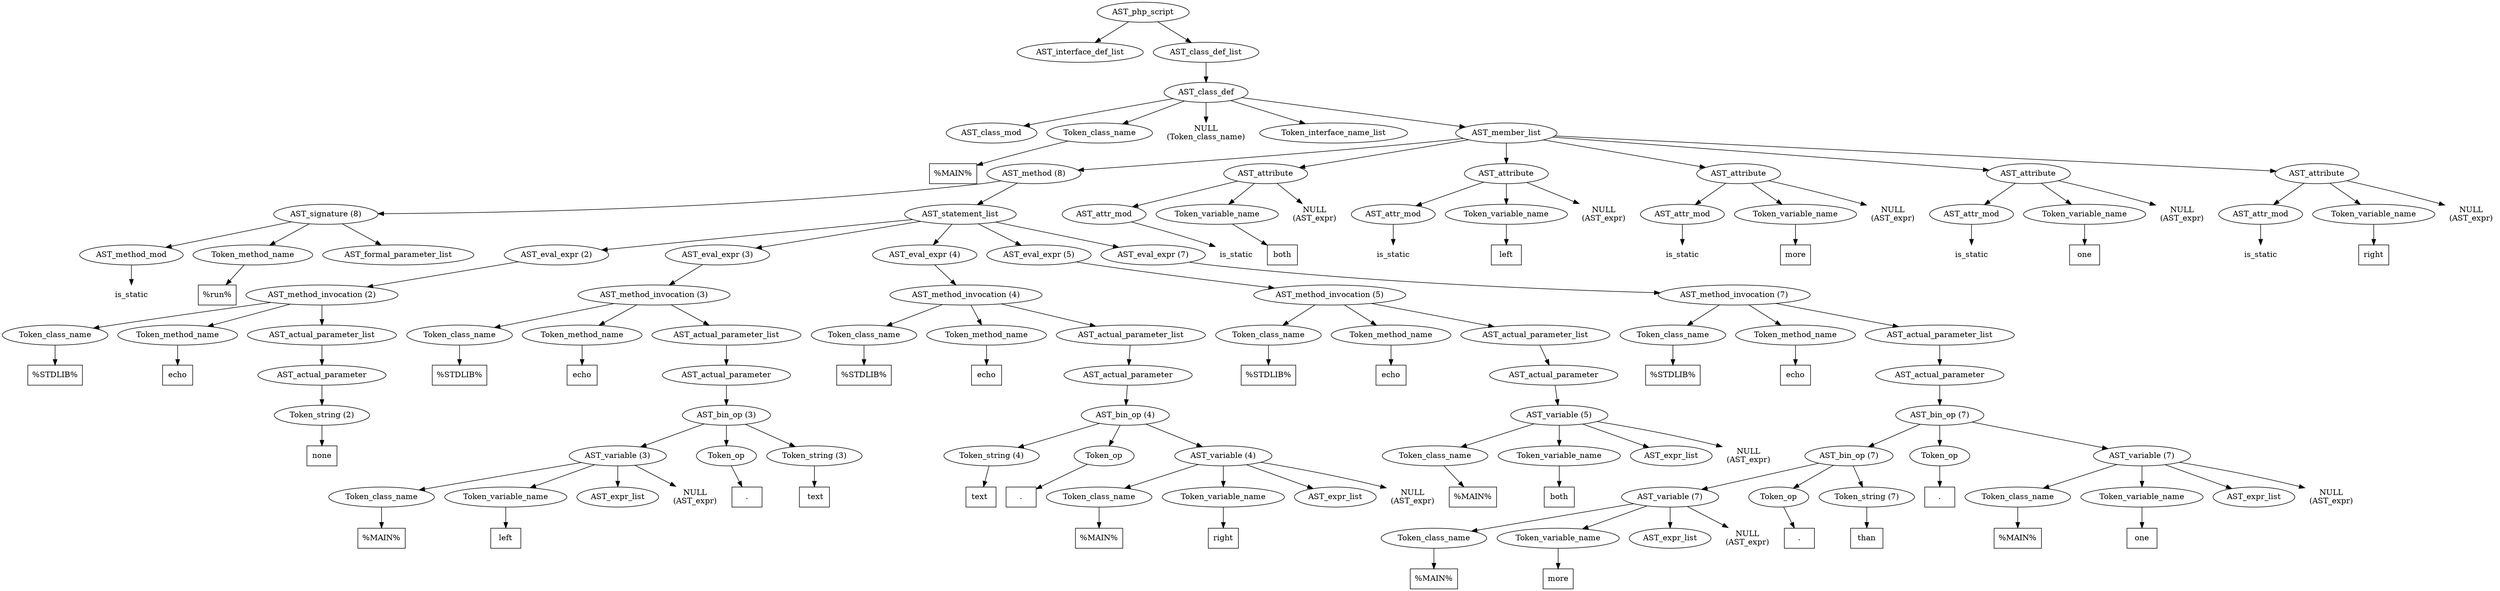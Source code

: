 /*
 * AST in dot format generated by phc -- the PHP compiler
 */

digraph AST {
node_0 [label="AST_php_script"];
node_1 [label="AST_interface_def_list"];
node_2 [label="AST_class_def_list"];
node_3 [label="AST_class_def"];
node_4 [label="AST_class_mod"];
node_5 [label="Token_class_name"];
node_6 [label="%MAIN%", shape=box]
node_5 -> node_6;
node_7 [label="NULL\n(Token_class_name)", shape=plaintext]
node_8 [label="Token_interface_name_list"];
node_9 [label="AST_member_list"];
node_10 [label="AST_method (8)"];
node_11 [label="AST_signature (8)"];
node_12 [label="AST_method_mod"];
node_13 [label="is_static", shape=plaintext]
node_12 -> node_13;
node_14 [label="Token_method_name"];
node_15 [label="%run%", shape=box]
node_14 -> node_15;
node_16 [label="AST_formal_parameter_list"];
node_11 -> node_16;
node_11 -> node_14;
node_11 -> node_12;
node_17 [label="AST_statement_list"];
node_18 [label="AST_eval_expr (2)"];
node_19 [label="AST_method_invocation (2)"];
node_20 [label="Token_class_name"];
node_21 [label="%STDLIB%", shape=box]
node_20 -> node_21;
node_22 [label="Token_method_name"];
node_23 [label="echo", shape=box]
node_22 -> node_23;
node_24 [label="AST_actual_parameter_list"];
node_25 [label="AST_actual_parameter"];
node_26 [label="Token_string (2)"];
node_27 [label="none", shape=box]
node_26 -> node_27;
node_25 -> node_26;
node_24 -> node_25;
node_19 -> node_24;
node_19 -> node_22;
node_19 -> node_20;
node_18 -> node_19;
node_28 [label="AST_eval_expr (3)"];
node_29 [label="AST_method_invocation (3)"];
node_30 [label="Token_class_name"];
node_31 [label="%STDLIB%", shape=box]
node_30 -> node_31;
node_32 [label="Token_method_name"];
node_33 [label="echo", shape=box]
node_32 -> node_33;
node_34 [label="AST_actual_parameter_list"];
node_35 [label="AST_actual_parameter"];
node_36 [label="AST_bin_op (3)"];
node_37 [label="AST_variable (3)"];
node_38 [label="Token_class_name"];
node_39 [label="%MAIN%", shape=box]
node_38 -> node_39;
node_40 [label="Token_variable_name"];
node_41 [label="left", shape=box]
node_40 -> node_41;
node_42 [label="AST_expr_list"];
node_43 [label="NULL\n(AST_expr)", shape=plaintext]
node_37 -> node_43;
node_37 -> node_42;
node_37 -> node_40;
node_37 -> node_38;
node_44 [label="Token_op"];
node_45 [label=".", shape=box]
node_44 -> node_45;
node_46 [label="Token_string (3)"];
node_47 [label=" text", shape=box]
node_46 -> node_47;
node_36 -> node_46;
node_36 -> node_44;
node_36 -> node_37;
node_35 -> node_36;
node_34 -> node_35;
node_29 -> node_34;
node_29 -> node_32;
node_29 -> node_30;
node_28 -> node_29;
node_48 [label="AST_eval_expr (4)"];
node_49 [label="AST_method_invocation (4)"];
node_50 [label="Token_class_name"];
node_51 [label="%STDLIB%", shape=box]
node_50 -> node_51;
node_52 [label="Token_method_name"];
node_53 [label="echo", shape=box]
node_52 -> node_53;
node_54 [label="AST_actual_parameter_list"];
node_55 [label="AST_actual_parameter"];
node_56 [label="AST_bin_op (4)"];
node_57 [label="Token_string (4)"];
node_58 [label="text ", shape=box]
node_57 -> node_58;
node_59 [label="Token_op"];
node_60 [label=".", shape=box]
node_59 -> node_60;
node_61 [label="AST_variable (4)"];
node_62 [label="Token_class_name"];
node_63 [label="%MAIN%", shape=box]
node_62 -> node_63;
node_64 [label="Token_variable_name"];
node_65 [label="right", shape=box]
node_64 -> node_65;
node_66 [label="AST_expr_list"];
node_67 [label="NULL\n(AST_expr)", shape=plaintext]
node_61 -> node_67;
node_61 -> node_66;
node_61 -> node_64;
node_61 -> node_62;
node_56 -> node_61;
node_56 -> node_59;
node_56 -> node_57;
node_55 -> node_56;
node_54 -> node_55;
node_49 -> node_54;
node_49 -> node_52;
node_49 -> node_50;
node_48 -> node_49;
node_68 [label="AST_eval_expr (5)"];
node_69 [label="AST_method_invocation (5)"];
node_70 [label="Token_class_name"];
node_71 [label="%STDLIB%", shape=box]
node_70 -> node_71;
node_72 [label="Token_method_name"];
node_73 [label="echo", shape=box]
node_72 -> node_73;
node_74 [label="AST_actual_parameter_list"];
node_75 [label="AST_actual_parameter"];
node_76 [label="AST_variable (5)"];
node_77 [label="Token_class_name"];
node_78 [label="%MAIN%", shape=box]
node_77 -> node_78;
node_79 [label="Token_variable_name"];
node_80 [label="both", shape=box]
node_79 -> node_80;
node_81 [label="AST_expr_list"];
node_82 [label="NULL\n(AST_expr)", shape=plaintext]
node_76 -> node_82;
node_76 -> node_81;
node_76 -> node_79;
node_76 -> node_77;
node_75 -> node_76;
node_74 -> node_75;
node_69 -> node_74;
node_69 -> node_72;
node_69 -> node_70;
node_68 -> node_69;
node_83 [label="AST_eval_expr (7)"];
node_84 [label="AST_method_invocation (7)"];
node_85 [label="Token_class_name"];
node_86 [label="%STDLIB%", shape=box]
node_85 -> node_86;
node_87 [label="Token_method_name"];
node_88 [label="echo", shape=box]
node_87 -> node_88;
node_89 [label="AST_actual_parameter_list"];
node_90 [label="AST_actual_parameter"];
node_91 [label="AST_bin_op (7)"];
node_92 [label="AST_bin_op (7)"];
node_93 [label="AST_variable (7)"];
node_94 [label="Token_class_name"];
node_95 [label="%MAIN%", shape=box]
node_94 -> node_95;
node_96 [label="Token_variable_name"];
node_97 [label="more", shape=box]
node_96 -> node_97;
node_98 [label="AST_expr_list"];
node_99 [label="NULL\n(AST_expr)", shape=plaintext]
node_93 -> node_99;
node_93 -> node_98;
node_93 -> node_96;
node_93 -> node_94;
node_100 [label="Token_op"];
node_101 [label=".", shape=box]
node_100 -> node_101;
node_102 [label="Token_string (7)"];
node_103 [label=" than ", shape=box]
node_102 -> node_103;
node_92 -> node_102;
node_92 -> node_100;
node_92 -> node_93;
node_104 [label="Token_op"];
node_105 [label=".", shape=box]
node_104 -> node_105;
node_106 [label="AST_variable (7)"];
node_107 [label="Token_class_name"];
node_108 [label="%MAIN%", shape=box]
node_107 -> node_108;
node_109 [label="Token_variable_name"];
node_110 [label="one", shape=box]
node_109 -> node_110;
node_111 [label="AST_expr_list"];
node_112 [label="NULL\n(AST_expr)", shape=plaintext]
node_106 -> node_112;
node_106 -> node_111;
node_106 -> node_109;
node_106 -> node_107;
node_91 -> node_106;
node_91 -> node_104;
node_91 -> node_92;
node_90 -> node_91;
node_89 -> node_90;
node_84 -> node_89;
node_84 -> node_87;
node_84 -> node_85;
node_83 -> node_84;
node_17 -> node_83;
node_17 -> node_68;
node_17 -> node_48;
node_17 -> node_28;
node_17 -> node_18;
node_10 -> node_17;
node_10 -> node_11;
node_113 [label="AST_attribute"];
node_114 [label="AST_attr_mod"];
node_115 [label="is_static", shape=plaintext]
node_114 -> node_115;
node_116 [label="Token_variable_name"];
node_117 [label="both", shape=box]
node_116 -> node_117;
node_118 [label="NULL\n(AST_expr)", shape=plaintext]
node_113 -> node_118;
node_113 -> node_116;
node_113 -> node_114;
node_119 [label="AST_attribute"];
node_120 [label="AST_attr_mod"];
node_121 [label="is_static", shape=plaintext]
node_120 -> node_121;
node_122 [label="Token_variable_name"];
node_123 [label="left", shape=box]
node_122 -> node_123;
node_124 [label="NULL\n(AST_expr)", shape=plaintext]
node_119 -> node_124;
node_119 -> node_122;
node_119 -> node_120;
node_125 [label="AST_attribute"];
node_126 [label="AST_attr_mod"];
node_127 [label="is_static", shape=plaintext]
node_126 -> node_127;
node_128 [label="Token_variable_name"];
node_129 [label="more", shape=box]
node_128 -> node_129;
node_130 [label="NULL\n(AST_expr)", shape=plaintext]
node_125 -> node_130;
node_125 -> node_128;
node_125 -> node_126;
node_131 [label="AST_attribute"];
node_132 [label="AST_attr_mod"];
node_133 [label="is_static", shape=plaintext]
node_132 -> node_133;
node_134 [label="Token_variable_name"];
node_135 [label="one", shape=box]
node_134 -> node_135;
node_136 [label="NULL\n(AST_expr)", shape=plaintext]
node_131 -> node_136;
node_131 -> node_134;
node_131 -> node_132;
node_137 [label="AST_attribute"];
node_138 [label="AST_attr_mod"];
node_139 [label="is_static", shape=plaintext]
node_138 -> node_139;
node_140 [label="Token_variable_name"];
node_141 [label="right", shape=box]
node_140 -> node_141;
node_142 [label="NULL\n(AST_expr)", shape=plaintext]
node_137 -> node_142;
node_137 -> node_140;
node_137 -> node_138;
node_9 -> node_137;
node_9 -> node_131;
node_9 -> node_125;
node_9 -> node_119;
node_9 -> node_113;
node_9 -> node_10;
node_3 -> node_9;
node_3 -> node_8;
node_3 -> node_7;
node_3 -> node_5;
node_3 -> node_4;
node_2 -> node_3;
node_0 -> node_2;
node_0 -> node_1;
}
